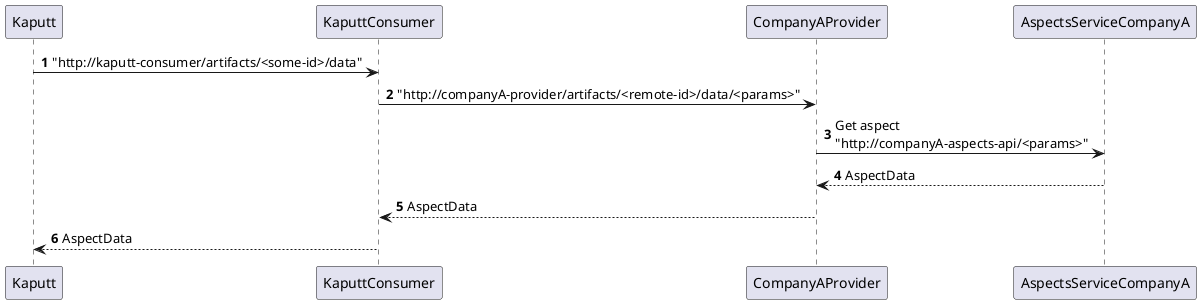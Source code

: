 @startuml
'https://plantuml.com/sequence-diagram

autonumber

Kaputt ->  KaputtConsumer: "http://kaputt-consumer/artifacts/<some-id>/data"
KaputtConsumer -> CompanyAProvider: "http://companyA-provider/artifacts/<remote-id>/data/<params>"
CompanyAProvider -> AspectsServiceCompanyA: Get aspect \n"http://companyA-aspects-api/<params>"
CompanyAProvider <-- AspectsServiceCompanyA: AspectData
KaputtConsumer <-- CompanyAProvider: AspectData
Kaputt <-- KaputtConsumer: AspectData
@enduml